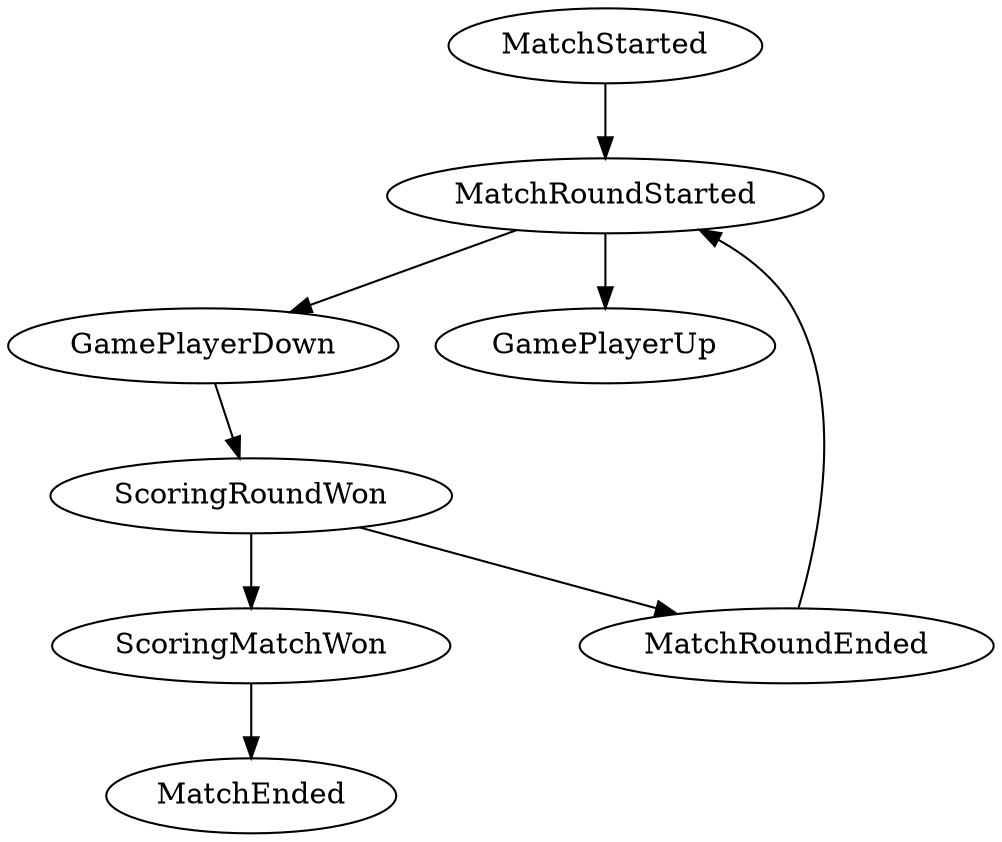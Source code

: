 digraph {
  MatchStarted -> MatchRoundStarted
  MatchRoundStarted -> {GamePlayerDown GamePlayerUp}
  GamePlayerDown -> ScoringRoundWon
  ScoringRoundWon -> {MatchRoundEnded ScoringMatchWon}
  MatchRoundEnded -> MatchRoundStarted
  ScoringMatchWon -> MatchEnded
}
